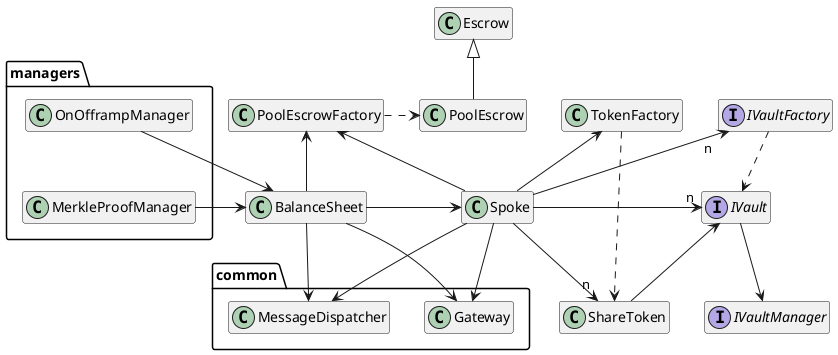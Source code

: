 @startuml
hide empty members

package common {
    class Gateway
    class MessageDispatcher
}

package managers {
    class OnOfframpManager
    class MerkleProofManager
}

class Hidden

class Spoke
class Escrow
class PoolEscrow
class ShareToken
class BalanceSheet
class PoolEscrowFactory
class TokenFactory

interface IVaultFactory
interface IVault
interface IVaultManager

Spoke -up-> TokenFactory
Spoke -up-> PoolEscrowFactory
Spoke -up->"n" IVaultFactory
Spoke -->"n" ShareToken
Spoke -right->"n" IVault
Spoke --> Gateway
Spoke --> MessageDispatcher

BalanceSheet -up-> PoolEscrowFactory
BalanceSheet --> MessageDispatcher
BalanceSheet -right-> Spoke
BalanceSheet --> Gateway

PoolEscrowFactory .right.> PoolEscrow
PoolEscrow -up-|> Escrow

ShareToken -up-> IVault
IVault --> IVaultManager

OnOfframpManager -down-> BalanceSheet
MerkleProofManager -up-> BalanceSheet

TokenFactory ...> ShareToken
IVaultFactory ..> IVault

' Hidden stuff to make things more visual

hide Hidden

OnOfframpManager -down[hidden]-> MerkleProofManager
MerkleProofManager -down-> Hidden
Hidden -up-> BalanceSheet

@enduml
